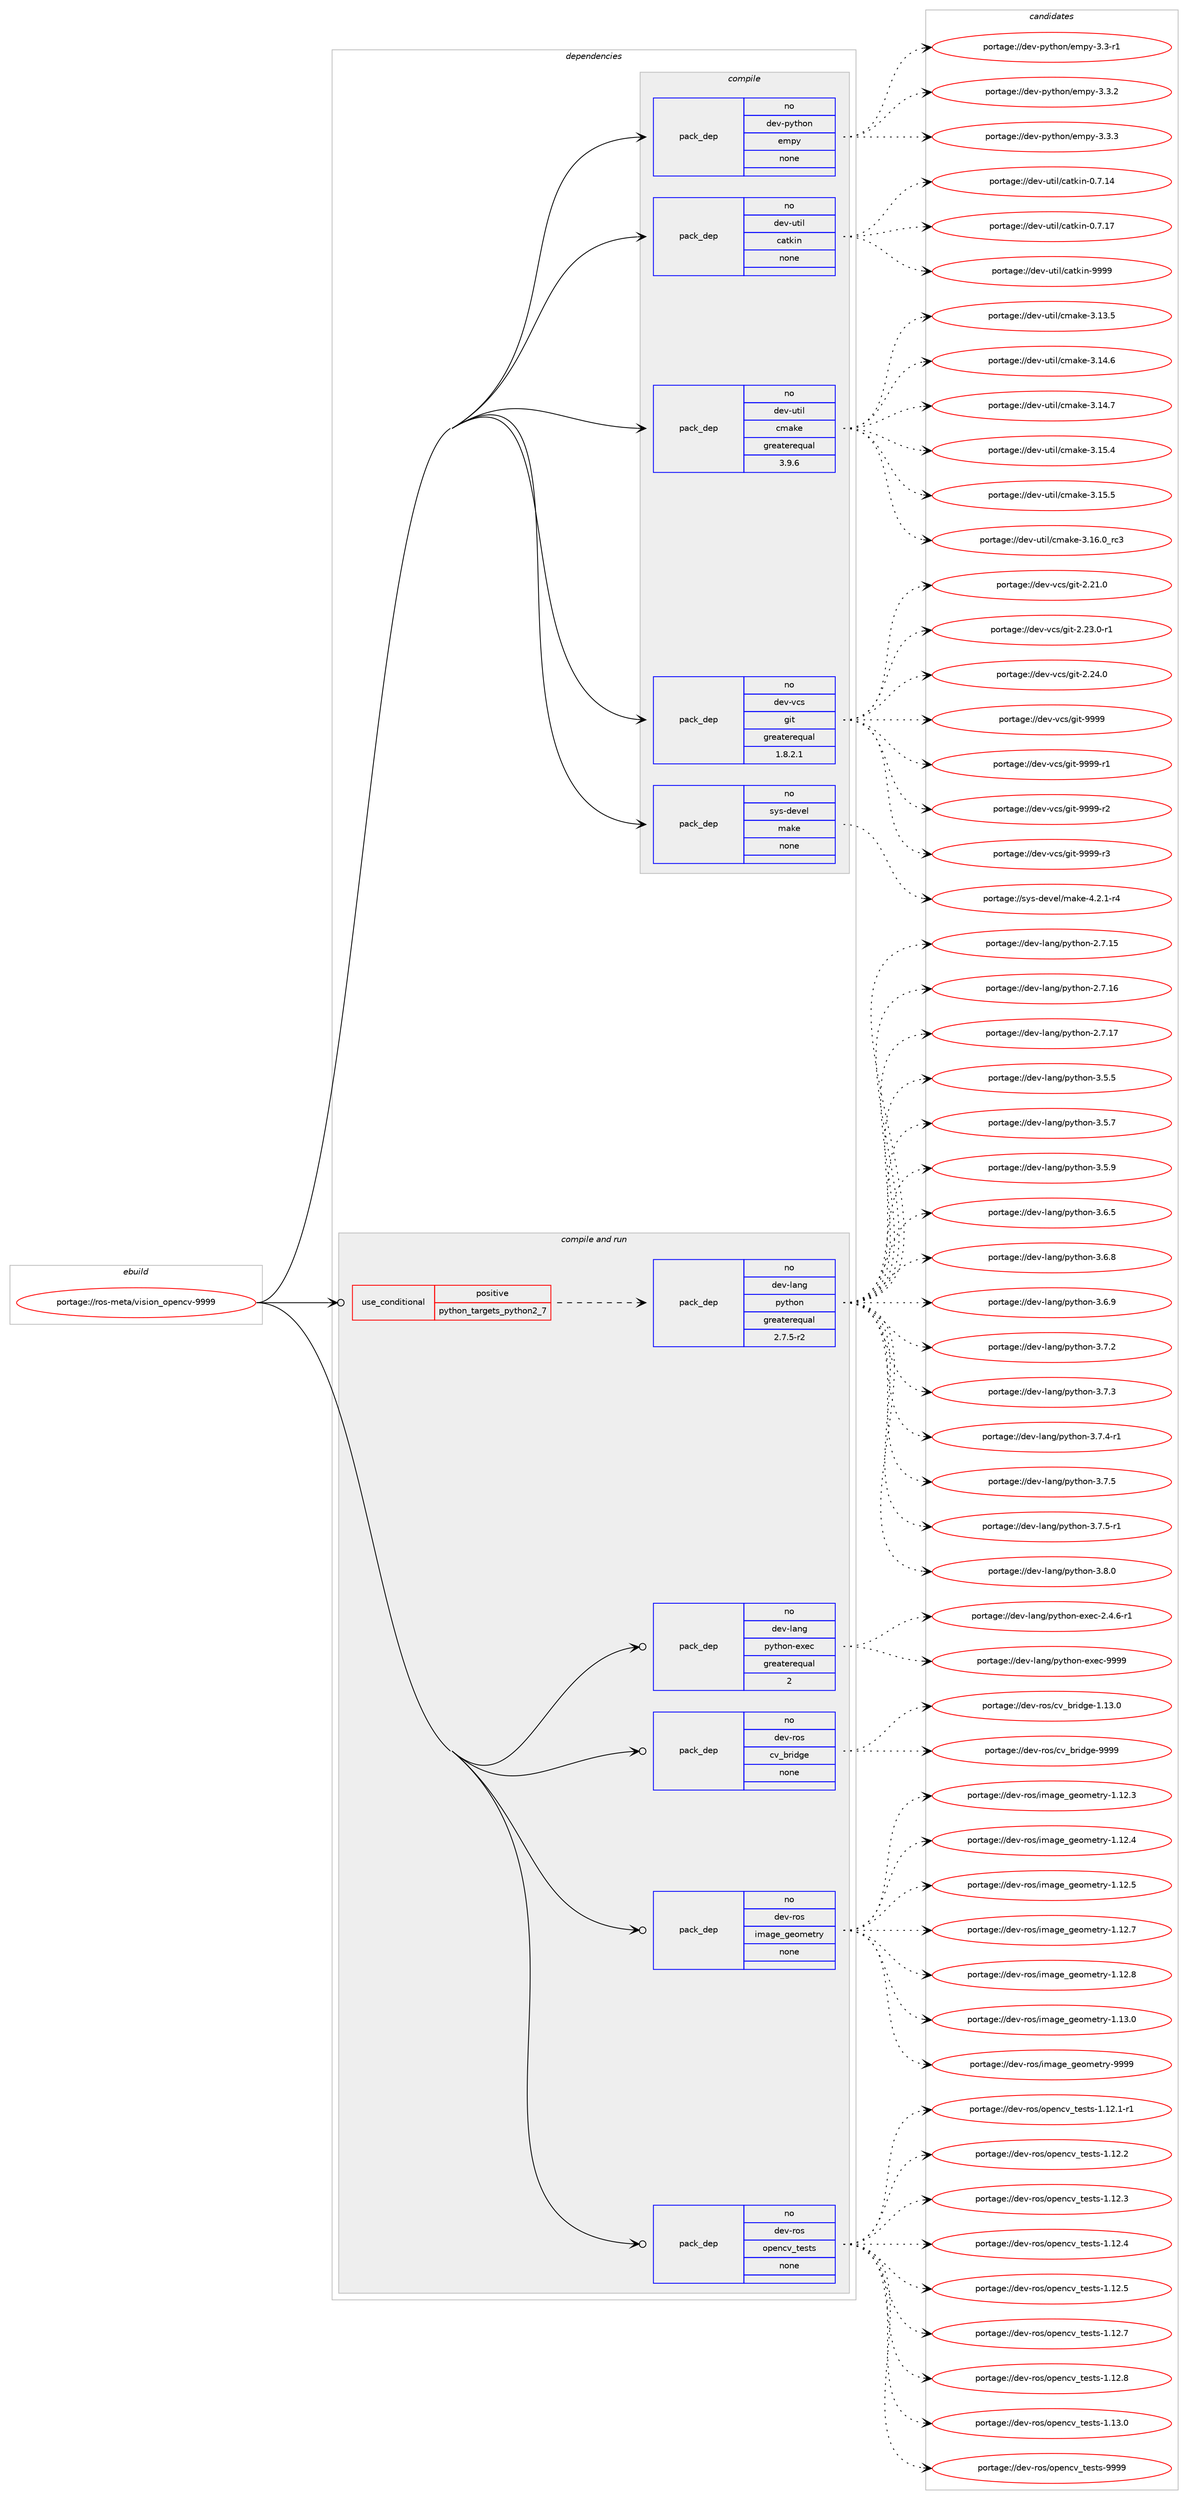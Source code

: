 digraph prolog {

# *************
# Graph options
# *************

newrank=true;
concentrate=true;
compound=true;
graph [rankdir=LR,fontname=Helvetica,fontsize=10,ranksep=1.5];#, ranksep=2.5, nodesep=0.2];
edge  [arrowhead=vee];
node  [fontname=Helvetica,fontsize=10];

# **********
# The ebuild
# **********

subgraph cluster_leftcol {
color=gray;
rank=same;
label=<<i>ebuild</i>>;
id [label="portage://ros-meta/vision_opencv-9999", color=red, width=4, href="../ros-meta/vision_opencv-9999.svg"];
}

# ****************
# The dependencies
# ****************

subgraph cluster_midcol {
color=gray;
label=<<i>dependencies</i>>;
subgraph cluster_compile {
fillcolor="#eeeeee";
style=filled;
label=<<i>compile</i>>;
subgraph pack280420 {
dependency381828 [label=<<TABLE BORDER="0" CELLBORDER="1" CELLSPACING="0" CELLPADDING="4" WIDTH="220"><TR><TD ROWSPAN="6" CELLPADDING="30">pack_dep</TD></TR><TR><TD WIDTH="110">no</TD></TR><TR><TD>dev-python</TD></TR><TR><TD>empy</TD></TR><TR><TD>none</TD></TR><TR><TD></TD></TR></TABLE>>, shape=none, color=blue];
}
id:e -> dependency381828:w [weight=20,style="solid",arrowhead="vee"];
subgraph pack280421 {
dependency381829 [label=<<TABLE BORDER="0" CELLBORDER="1" CELLSPACING="0" CELLPADDING="4" WIDTH="220"><TR><TD ROWSPAN="6" CELLPADDING="30">pack_dep</TD></TR><TR><TD WIDTH="110">no</TD></TR><TR><TD>dev-util</TD></TR><TR><TD>catkin</TD></TR><TR><TD>none</TD></TR><TR><TD></TD></TR></TABLE>>, shape=none, color=blue];
}
id:e -> dependency381829:w [weight=20,style="solid",arrowhead="vee"];
subgraph pack280422 {
dependency381830 [label=<<TABLE BORDER="0" CELLBORDER="1" CELLSPACING="0" CELLPADDING="4" WIDTH="220"><TR><TD ROWSPAN="6" CELLPADDING="30">pack_dep</TD></TR><TR><TD WIDTH="110">no</TD></TR><TR><TD>dev-util</TD></TR><TR><TD>cmake</TD></TR><TR><TD>greaterequal</TD></TR><TR><TD>3.9.6</TD></TR></TABLE>>, shape=none, color=blue];
}
id:e -> dependency381830:w [weight=20,style="solid",arrowhead="vee"];
subgraph pack280423 {
dependency381831 [label=<<TABLE BORDER="0" CELLBORDER="1" CELLSPACING="0" CELLPADDING="4" WIDTH="220"><TR><TD ROWSPAN="6" CELLPADDING="30">pack_dep</TD></TR><TR><TD WIDTH="110">no</TD></TR><TR><TD>dev-vcs</TD></TR><TR><TD>git</TD></TR><TR><TD>greaterequal</TD></TR><TR><TD>1.8.2.1</TD></TR></TABLE>>, shape=none, color=blue];
}
id:e -> dependency381831:w [weight=20,style="solid",arrowhead="vee"];
subgraph pack280424 {
dependency381832 [label=<<TABLE BORDER="0" CELLBORDER="1" CELLSPACING="0" CELLPADDING="4" WIDTH="220"><TR><TD ROWSPAN="6" CELLPADDING="30">pack_dep</TD></TR><TR><TD WIDTH="110">no</TD></TR><TR><TD>sys-devel</TD></TR><TR><TD>make</TD></TR><TR><TD>none</TD></TR><TR><TD></TD></TR></TABLE>>, shape=none, color=blue];
}
id:e -> dependency381832:w [weight=20,style="solid",arrowhead="vee"];
}
subgraph cluster_compileandrun {
fillcolor="#eeeeee";
style=filled;
label=<<i>compile and run</i>>;
subgraph cond94990 {
dependency381833 [label=<<TABLE BORDER="0" CELLBORDER="1" CELLSPACING="0" CELLPADDING="4"><TR><TD ROWSPAN="3" CELLPADDING="10">use_conditional</TD></TR><TR><TD>positive</TD></TR><TR><TD>python_targets_python2_7</TD></TR></TABLE>>, shape=none, color=red];
subgraph pack280425 {
dependency381834 [label=<<TABLE BORDER="0" CELLBORDER="1" CELLSPACING="0" CELLPADDING="4" WIDTH="220"><TR><TD ROWSPAN="6" CELLPADDING="30">pack_dep</TD></TR><TR><TD WIDTH="110">no</TD></TR><TR><TD>dev-lang</TD></TR><TR><TD>python</TD></TR><TR><TD>greaterequal</TD></TR><TR><TD>2.7.5-r2</TD></TR></TABLE>>, shape=none, color=blue];
}
dependency381833:e -> dependency381834:w [weight=20,style="dashed",arrowhead="vee"];
}
id:e -> dependency381833:w [weight=20,style="solid",arrowhead="odotvee"];
subgraph pack280426 {
dependency381835 [label=<<TABLE BORDER="0" CELLBORDER="1" CELLSPACING="0" CELLPADDING="4" WIDTH="220"><TR><TD ROWSPAN="6" CELLPADDING="30">pack_dep</TD></TR><TR><TD WIDTH="110">no</TD></TR><TR><TD>dev-lang</TD></TR><TR><TD>python-exec</TD></TR><TR><TD>greaterequal</TD></TR><TR><TD>2</TD></TR></TABLE>>, shape=none, color=blue];
}
id:e -> dependency381835:w [weight=20,style="solid",arrowhead="odotvee"];
subgraph pack280427 {
dependency381836 [label=<<TABLE BORDER="0" CELLBORDER="1" CELLSPACING="0" CELLPADDING="4" WIDTH="220"><TR><TD ROWSPAN="6" CELLPADDING="30">pack_dep</TD></TR><TR><TD WIDTH="110">no</TD></TR><TR><TD>dev-ros</TD></TR><TR><TD>cv_bridge</TD></TR><TR><TD>none</TD></TR><TR><TD></TD></TR></TABLE>>, shape=none, color=blue];
}
id:e -> dependency381836:w [weight=20,style="solid",arrowhead="odotvee"];
subgraph pack280428 {
dependency381837 [label=<<TABLE BORDER="0" CELLBORDER="1" CELLSPACING="0" CELLPADDING="4" WIDTH="220"><TR><TD ROWSPAN="6" CELLPADDING="30">pack_dep</TD></TR><TR><TD WIDTH="110">no</TD></TR><TR><TD>dev-ros</TD></TR><TR><TD>image_geometry</TD></TR><TR><TD>none</TD></TR><TR><TD></TD></TR></TABLE>>, shape=none, color=blue];
}
id:e -> dependency381837:w [weight=20,style="solid",arrowhead="odotvee"];
subgraph pack280429 {
dependency381838 [label=<<TABLE BORDER="0" CELLBORDER="1" CELLSPACING="0" CELLPADDING="4" WIDTH="220"><TR><TD ROWSPAN="6" CELLPADDING="30">pack_dep</TD></TR><TR><TD WIDTH="110">no</TD></TR><TR><TD>dev-ros</TD></TR><TR><TD>opencv_tests</TD></TR><TR><TD>none</TD></TR><TR><TD></TD></TR></TABLE>>, shape=none, color=blue];
}
id:e -> dependency381838:w [weight=20,style="solid",arrowhead="odotvee"];
}
subgraph cluster_run {
fillcolor="#eeeeee";
style=filled;
label=<<i>run</i>>;
}
}

# **************
# The candidates
# **************

subgraph cluster_choices {
rank=same;
color=gray;
label=<<i>candidates</i>>;

subgraph choice280420 {
color=black;
nodesep=1;
choiceportage1001011184511212111610411111047101109112121455146514511449 [label="portage://dev-python/empy-3.3-r1", color=red, width=4,href="../dev-python/empy-3.3-r1.svg"];
choiceportage1001011184511212111610411111047101109112121455146514650 [label="portage://dev-python/empy-3.3.2", color=red, width=4,href="../dev-python/empy-3.3.2.svg"];
choiceportage1001011184511212111610411111047101109112121455146514651 [label="portage://dev-python/empy-3.3.3", color=red, width=4,href="../dev-python/empy-3.3.3.svg"];
dependency381828:e -> choiceportage1001011184511212111610411111047101109112121455146514511449:w [style=dotted,weight="100"];
dependency381828:e -> choiceportage1001011184511212111610411111047101109112121455146514650:w [style=dotted,weight="100"];
dependency381828:e -> choiceportage1001011184511212111610411111047101109112121455146514651:w [style=dotted,weight="100"];
}
subgraph choice280421 {
color=black;
nodesep=1;
choiceportage1001011184511711610510847999711610710511045484655464952 [label="portage://dev-util/catkin-0.7.14", color=red, width=4,href="../dev-util/catkin-0.7.14.svg"];
choiceportage1001011184511711610510847999711610710511045484655464955 [label="portage://dev-util/catkin-0.7.17", color=red, width=4,href="../dev-util/catkin-0.7.17.svg"];
choiceportage100101118451171161051084799971161071051104557575757 [label="portage://dev-util/catkin-9999", color=red, width=4,href="../dev-util/catkin-9999.svg"];
dependency381829:e -> choiceportage1001011184511711610510847999711610710511045484655464952:w [style=dotted,weight="100"];
dependency381829:e -> choiceportage1001011184511711610510847999711610710511045484655464955:w [style=dotted,weight="100"];
dependency381829:e -> choiceportage100101118451171161051084799971161071051104557575757:w [style=dotted,weight="100"];
}
subgraph choice280422 {
color=black;
nodesep=1;
choiceportage1001011184511711610510847991099710710145514649514653 [label="portage://dev-util/cmake-3.13.5", color=red, width=4,href="../dev-util/cmake-3.13.5.svg"];
choiceportage1001011184511711610510847991099710710145514649524654 [label="portage://dev-util/cmake-3.14.6", color=red, width=4,href="../dev-util/cmake-3.14.6.svg"];
choiceportage1001011184511711610510847991099710710145514649524655 [label="portage://dev-util/cmake-3.14.7", color=red, width=4,href="../dev-util/cmake-3.14.7.svg"];
choiceportage1001011184511711610510847991099710710145514649534652 [label="portage://dev-util/cmake-3.15.4", color=red, width=4,href="../dev-util/cmake-3.15.4.svg"];
choiceportage1001011184511711610510847991099710710145514649534653 [label="portage://dev-util/cmake-3.15.5", color=red, width=4,href="../dev-util/cmake-3.15.5.svg"];
choiceportage1001011184511711610510847991099710710145514649544648951149951 [label="portage://dev-util/cmake-3.16.0_rc3", color=red, width=4,href="../dev-util/cmake-3.16.0_rc3.svg"];
dependency381830:e -> choiceportage1001011184511711610510847991099710710145514649514653:w [style=dotted,weight="100"];
dependency381830:e -> choiceportage1001011184511711610510847991099710710145514649524654:w [style=dotted,weight="100"];
dependency381830:e -> choiceportage1001011184511711610510847991099710710145514649524655:w [style=dotted,weight="100"];
dependency381830:e -> choiceportage1001011184511711610510847991099710710145514649534652:w [style=dotted,weight="100"];
dependency381830:e -> choiceportage1001011184511711610510847991099710710145514649534653:w [style=dotted,weight="100"];
dependency381830:e -> choiceportage1001011184511711610510847991099710710145514649544648951149951:w [style=dotted,weight="100"];
}
subgraph choice280423 {
color=black;
nodesep=1;
choiceportage10010111845118991154710310511645504650494648 [label="portage://dev-vcs/git-2.21.0", color=red, width=4,href="../dev-vcs/git-2.21.0.svg"];
choiceportage100101118451189911547103105116455046505146484511449 [label="portage://dev-vcs/git-2.23.0-r1", color=red, width=4,href="../dev-vcs/git-2.23.0-r1.svg"];
choiceportage10010111845118991154710310511645504650524648 [label="portage://dev-vcs/git-2.24.0", color=red, width=4,href="../dev-vcs/git-2.24.0.svg"];
choiceportage1001011184511899115471031051164557575757 [label="portage://dev-vcs/git-9999", color=red, width=4,href="../dev-vcs/git-9999.svg"];
choiceportage10010111845118991154710310511645575757574511449 [label="portage://dev-vcs/git-9999-r1", color=red, width=4,href="../dev-vcs/git-9999-r1.svg"];
choiceportage10010111845118991154710310511645575757574511450 [label="portage://dev-vcs/git-9999-r2", color=red, width=4,href="../dev-vcs/git-9999-r2.svg"];
choiceportage10010111845118991154710310511645575757574511451 [label="portage://dev-vcs/git-9999-r3", color=red, width=4,href="../dev-vcs/git-9999-r3.svg"];
dependency381831:e -> choiceportage10010111845118991154710310511645504650494648:w [style=dotted,weight="100"];
dependency381831:e -> choiceportage100101118451189911547103105116455046505146484511449:w [style=dotted,weight="100"];
dependency381831:e -> choiceportage10010111845118991154710310511645504650524648:w [style=dotted,weight="100"];
dependency381831:e -> choiceportage1001011184511899115471031051164557575757:w [style=dotted,weight="100"];
dependency381831:e -> choiceportage10010111845118991154710310511645575757574511449:w [style=dotted,weight="100"];
dependency381831:e -> choiceportage10010111845118991154710310511645575757574511450:w [style=dotted,weight="100"];
dependency381831:e -> choiceportage10010111845118991154710310511645575757574511451:w [style=dotted,weight="100"];
}
subgraph choice280424 {
color=black;
nodesep=1;
choiceportage1151211154510010111810110847109971071014552465046494511452 [label="portage://sys-devel/make-4.2.1-r4", color=red, width=4,href="../sys-devel/make-4.2.1-r4.svg"];
dependency381832:e -> choiceportage1151211154510010111810110847109971071014552465046494511452:w [style=dotted,weight="100"];
}
subgraph choice280425 {
color=black;
nodesep=1;
choiceportage10010111845108971101034711212111610411111045504655464953 [label="portage://dev-lang/python-2.7.15", color=red, width=4,href="../dev-lang/python-2.7.15.svg"];
choiceportage10010111845108971101034711212111610411111045504655464954 [label="portage://dev-lang/python-2.7.16", color=red, width=4,href="../dev-lang/python-2.7.16.svg"];
choiceportage10010111845108971101034711212111610411111045504655464955 [label="portage://dev-lang/python-2.7.17", color=red, width=4,href="../dev-lang/python-2.7.17.svg"];
choiceportage100101118451089711010347112121116104111110455146534653 [label="portage://dev-lang/python-3.5.5", color=red, width=4,href="../dev-lang/python-3.5.5.svg"];
choiceportage100101118451089711010347112121116104111110455146534655 [label="portage://dev-lang/python-3.5.7", color=red, width=4,href="../dev-lang/python-3.5.7.svg"];
choiceportage100101118451089711010347112121116104111110455146534657 [label="portage://dev-lang/python-3.5.9", color=red, width=4,href="../dev-lang/python-3.5.9.svg"];
choiceportage100101118451089711010347112121116104111110455146544653 [label="portage://dev-lang/python-3.6.5", color=red, width=4,href="../dev-lang/python-3.6.5.svg"];
choiceportage100101118451089711010347112121116104111110455146544656 [label="portage://dev-lang/python-3.6.8", color=red, width=4,href="../dev-lang/python-3.6.8.svg"];
choiceportage100101118451089711010347112121116104111110455146544657 [label="portage://dev-lang/python-3.6.9", color=red, width=4,href="../dev-lang/python-3.6.9.svg"];
choiceportage100101118451089711010347112121116104111110455146554650 [label="portage://dev-lang/python-3.7.2", color=red, width=4,href="../dev-lang/python-3.7.2.svg"];
choiceportage100101118451089711010347112121116104111110455146554651 [label="portage://dev-lang/python-3.7.3", color=red, width=4,href="../dev-lang/python-3.7.3.svg"];
choiceportage1001011184510897110103471121211161041111104551465546524511449 [label="portage://dev-lang/python-3.7.4-r1", color=red, width=4,href="../dev-lang/python-3.7.4-r1.svg"];
choiceportage100101118451089711010347112121116104111110455146554653 [label="portage://dev-lang/python-3.7.5", color=red, width=4,href="../dev-lang/python-3.7.5.svg"];
choiceportage1001011184510897110103471121211161041111104551465546534511449 [label="portage://dev-lang/python-3.7.5-r1", color=red, width=4,href="../dev-lang/python-3.7.5-r1.svg"];
choiceportage100101118451089711010347112121116104111110455146564648 [label="portage://dev-lang/python-3.8.0", color=red, width=4,href="../dev-lang/python-3.8.0.svg"];
dependency381834:e -> choiceportage10010111845108971101034711212111610411111045504655464953:w [style=dotted,weight="100"];
dependency381834:e -> choiceportage10010111845108971101034711212111610411111045504655464954:w [style=dotted,weight="100"];
dependency381834:e -> choiceportage10010111845108971101034711212111610411111045504655464955:w [style=dotted,weight="100"];
dependency381834:e -> choiceportage100101118451089711010347112121116104111110455146534653:w [style=dotted,weight="100"];
dependency381834:e -> choiceportage100101118451089711010347112121116104111110455146534655:w [style=dotted,weight="100"];
dependency381834:e -> choiceportage100101118451089711010347112121116104111110455146534657:w [style=dotted,weight="100"];
dependency381834:e -> choiceportage100101118451089711010347112121116104111110455146544653:w [style=dotted,weight="100"];
dependency381834:e -> choiceportage100101118451089711010347112121116104111110455146544656:w [style=dotted,weight="100"];
dependency381834:e -> choiceportage100101118451089711010347112121116104111110455146544657:w [style=dotted,weight="100"];
dependency381834:e -> choiceportage100101118451089711010347112121116104111110455146554650:w [style=dotted,weight="100"];
dependency381834:e -> choiceportage100101118451089711010347112121116104111110455146554651:w [style=dotted,weight="100"];
dependency381834:e -> choiceportage1001011184510897110103471121211161041111104551465546524511449:w [style=dotted,weight="100"];
dependency381834:e -> choiceportage100101118451089711010347112121116104111110455146554653:w [style=dotted,weight="100"];
dependency381834:e -> choiceportage1001011184510897110103471121211161041111104551465546534511449:w [style=dotted,weight="100"];
dependency381834:e -> choiceportage100101118451089711010347112121116104111110455146564648:w [style=dotted,weight="100"];
}
subgraph choice280426 {
color=black;
nodesep=1;
choiceportage10010111845108971101034711212111610411111045101120101994550465246544511449 [label="portage://dev-lang/python-exec-2.4.6-r1", color=red, width=4,href="../dev-lang/python-exec-2.4.6-r1.svg"];
choiceportage10010111845108971101034711212111610411111045101120101994557575757 [label="portage://dev-lang/python-exec-9999", color=red, width=4,href="../dev-lang/python-exec-9999.svg"];
dependency381835:e -> choiceportage10010111845108971101034711212111610411111045101120101994550465246544511449:w [style=dotted,weight="100"];
dependency381835:e -> choiceportage10010111845108971101034711212111610411111045101120101994557575757:w [style=dotted,weight="100"];
}
subgraph choice280427 {
color=black;
nodesep=1;
choiceportage100101118451141111154799118959811410510010310145494649514648 [label="portage://dev-ros/cv_bridge-1.13.0", color=red, width=4,href="../dev-ros/cv_bridge-1.13.0.svg"];
choiceportage10010111845114111115479911895981141051001031014557575757 [label="portage://dev-ros/cv_bridge-9999", color=red, width=4,href="../dev-ros/cv_bridge-9999.svg"];
dependency381836:e -> choiceportage100101118451141111154799118959811410510010310145494649514648:w [style=dotted,weight="100"];
dependency381836:e -> choiceportage10010111845114111115479911895981141051001031014557575757:w [style=dotted,weight="100"];
}
subgraph choice280428 {
color=black;
nodesep=1;
choiceportage1001011184511411111547105109971031019510310111110910111611412145494649504651 [label="portage://dev-ros/image_geometry-1.12.3", color=red, width=4,href="../dev-ros/image_geometry-1.12.3.svg"];
choiceportage1001011184511411111547105109971031019510310111110910111611412145494649504652 [label="portage://dev-ros/image_geometry-1.12.4", color=red, width=4,href="../dev-ros/image_geometry-1.12.4.svg"];
choiceportage1001011184511411111547105109971031019510310111110910111611412145494649504653 [label="portage://dev-ros/image_geometry-1.12.5", color=red, width=4,href="../dev-ros/image_geometry-1.12.5.svg"];
choiceportage1001011184511411111547105109971031019510310111110910111611412145494649504655 [label="portage://dev-ros/image_geometry-1.12.7", color=red, width=4,href="../dev-ros/image_geometry-1.12.7.svg"];
choiceportage1001011184511411111547105109971031019510310111110910111611412145494649504656 [label="portage://dev-ros/image_geometry-1.12.8", color=red, width=4,href="../dev-ros/image_geometry-1.12.8.svg"];
choiceportage1001011184511411111547105109971031019510310111110910111611412145494649514648 [label="portage://dev-ros/image_geometry-1.13.0", color=red, width=4,href="../dev-ros/image_geometry-1.13.0.svg"];
choiceportage100101118451141111154710510997103101951031011111091011161141214557575757 [label="portage://dev-ros/image_geometry-9999", color=red, width=4,href="../dev-ros/image_geometry-9999.svg"];
dependency381837:e -> choiceportage1001011184511411111547105109971031019510310111110910111611412145494649504651:w [style=dotted,weight="100"];
dependency381837:e -> choiceportage1001011184511411111547105109971031019510310111110910111611412145494649504652:w [style=dotted,weight="100"];
dependency381837:e -> choiceportage1001011184511411111547105109971031019510310111110910111611412145494649504653:w [style=dotted,weight="100"];
dependency381837:e -> choiceportage1001011184511411111547105109971031019510310111110910111611412145494649504655:w [style=dotted,weight="100"];
dependency381837:e -> choiceportage1001011184511411111547105109971031019510310111110910111611412145494649504656:w [style=dotted,weight="100"];
dependency381837:e -> choiceportage1001011184511411111547105109971031019510310111110910111611412145494649514648:w [style=dotted,weight="100"];
dependency381837:e -> choiceportage100101118451141111154710510997103101951031011111091011161141214557575757:w [style=dotted,weight="100"];
}
subgraph choice280429 {
color=black;
nodesep=1;
choiceportage10010111845114111115471111121011109911895116101115116115454946495046494511449 [label="portage://dev-ros/opencv_tests-1.12.1-r1", color=red, width=4,href="../dev-ros/opencv_tests-1.12.1-r1.svg"];
choiceportage1001011184511411111547111112101110991189511610111511611545494649504650 [label="portage://dev-ros/opencv_tests-1.12.2", color=red, width=4,href="../dev-ros/opencv_tests-1.12.2.svg"];
choiceportage1001011184511411111547111112101110991189511610111511611545494649504651 [label="portage://dev-ros/opencv_tests-1.12.3", color=red, width=4,href="../dev-ros/opencv_tests-1.12.3.svg"];
choiceportage1001011184511411111547111112101110991189511610111511611545494649504652 [label="portage://dev-ros/opencv_tests-1.12.4", color=red, width=4,href="../dev-ros/opencv_tests-1.12.4.svg"];
choiceportage1001011184511411111547111112101110991189511610111511611545494649504653 [label="portage://dev-ros/opencv_tests-1.12.5", color=red, width=4,href="../dev-ros/opencv_tests-1.12.5.svg"];
choiceportage1001011184511411111547111112101110991189511610111511611545494649504655 [label="portage://dev-ros/opencv_tests-1.12.7", color=red, width=4,href="../dev-ros/opencv_tests-1.12.7.svg"];
choiceportage1001011184511411111547111112101110991189511610111511611545494649504656 [label="portage://dev-ros/opencv_tests-1.12.8", color=red, width=4,href="../dev-ros/opencv_tests-1.12.8.svg"];
choiceportage1001011184511411111547111112101110991189511610111511611545494649514648 [label="portage://dev-ros/opencv_tests-1.13.0", color=red, width=4,href="../dev-ros/opencv_tests-1.13.0.svg"];
choiceportage100101118451141111154711111210111099118951161011151161154557575757 [label="portage://dev-ros/opencv_tests-9999", color=red, width=4,href="../dev-ros/opencv_tests-9999.svg"];
dependency381838:e -> choiceportage10010111845114111115471111121011109911895116101115116115454946495046494511449:w [style=dotted,weight="100"];
dependency381838:e -> choiceportage1001011184511411111547111112101110991189511610111511611545494649504650:w [style=dotted,weight="100"];
dependency381838:e -> choiceportage1001011184511411111547111112101110991189511610111511611545494649504651:w [style=dotted,weight="100"];
dependency381838:e -> choiceportage1001011184511411111547111112101110991189511610111511611545494649504652:w [style=dotted,weight="100"];
dependency381838:e -> choiceportage1001011184511411111547111112101110991189511610111511611545494649504653:w [style=dotted,weight="100"];
dependency381838:e -> choiceportage1001011184511411111547111112101110991189511610111511611545494649504655:w [style=dotted,weight="100"];
dependency381838:e -> choiceportage1001011184511411111547111112101110991189511610111511611545494649504656:w [style=dotted,weight="100"];
dependency381838:e -> choiceportage1001011184511411111547111112101110991189511610111511611545494649514648:w [style=dotted,weight="100"];
dependency381838:e -> choiceportage100101118451141111154711111210111099118951161011151161154557575757:w [style=dotted,weight="100"];
}
}

}
